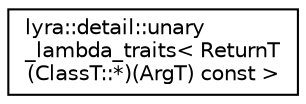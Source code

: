 digraph "Graphical Class Hierarchy"
{
 // INTERACTIVE_SVG=YES
 // LATEX_PDF_SIZE
  edge [fontname="Helvetica",fontsize="10",labelfontname="Helvetica",labelfontsize="10"];
  node [fontname="Helvetica",fontsize="10",shape=record];
  rankdir="LR";
  Node0 [label="lyra::detail::unary\l_lambda_traits\< ReturnT\l(ClassT::*)(ArgT) const \>",height=0.2,width=0.4,color="black", fillcolor="white", style="filled",URL="$structlyra_1_1detail_1_1unary__lambda__traits_3_01_return_t_07_class_t_1_1_5_08_07_arg_t_08_01const_01_4.html",tooltip=" "];
}
